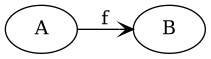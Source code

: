 @startuml Arrow
digraph G {
  rankdir=LR
  edge [arrowhead=open]
  
  A -> B [label="f"]
}
@enduml

@startuml Composition
digraph G {
  rankdir=LR
  edge [arrowhead=open]
  
  A -> B [label="f"]
  B -> C [label="g"]
  A -> C [label="g . f"]
}
@enduml

@startuml Associativity
digraph G {
  rankdir=LR
  edge [arrowhead=open]
  
  A -> B [label="f"]
  B -> C [label="g"]
  C -> D [label="h"]
  A -> C [label="g . f"]
  B -> D [label="h . g"]
}
@enduml

@startuml Identity
digraph G {
  rankdir=LR
  edge [arrowhead=open]
  
  A -> B [label="f"]
  A -> A [label="id"]
  B -> B [label="id"]
}
@enduml

@startuml Category
digraph G {
  rankdir=LR
  edge [arrowhead=open]
  
  A -> B [label="f"]
  B -> C [label="g"]
  A -> C [label="g . f"]
  A -> A [label="id"]
  B -> B [label="id"]
  C -> C [label="id"]
}
@enduml

@startuml WWW_Category
digraph G {
  rankdir=LR
  edge [arrowhead=open]
  
  Google -> "Stack Overflow" [label="result link for query\n'coding help'"]
  "Stack Overflow" -> GitHub [label="link to code example"]
  Google -> GitHub [label="\n\nresult link for query\n'code repo'"]
  Google -> Google [label="link to home page"]
  "Stack Overflow" -> "Stack Overflow" [label="link to home page"]
  GitHub -> GitHub [label="link to home page"]
}
@enduml

@startuml Haskell_Category
digraph G {
  rankdir=LR
  edge [arrowhead=open]
  
  "List[Int]" -> Int [label="head"]
  Int -> String [label="show"]
  "List[Int]" -> String [label="\nshow . head"]
  "List[Int]"  -> "List[Int]"  [label="id"]
  Int -> Int [label="id"]
  String -> String [label="id"]
}
@enduml


@startuml Set Product
digraph G {

  //layout = circo;
  //rankdir=LR;
  style = rounded;
  edge [arrowhead = open];

  subgraph cluster_setA {
    label = "Set A";
    node [shape=circle];
    edge [style=invis]
    a1 -> a2;
  }

  subgraph cluster_setB {
    label = "Set B";
    node [shape=circle];
    edge [style=invis]
    b1 -> b2 -> b3;
  }
  
  subgraph cluster_setAxB {
    label = "Set AxB";
    edge [style=invis];
    c1 -> c2 -> c3 -> c4 -> c5 -> c6;
  }

  {a1 b1} -> c1;
  {a1 b2} -> c2;
  {a1 b3} -> c3;
  {a2 b1} -> c4;
  {a2 b2} -> c5;
  {a2 b3} -> c6;
  
  c1 [label="a1,b1"];
  c2 [label="a1,b2"];
  c3 [label="a1,b3"];
  c4 [label="a2,b1"];
  c5 [label="a2,b2"];
  c6 [label="a2,b3"];

}
@enduml
